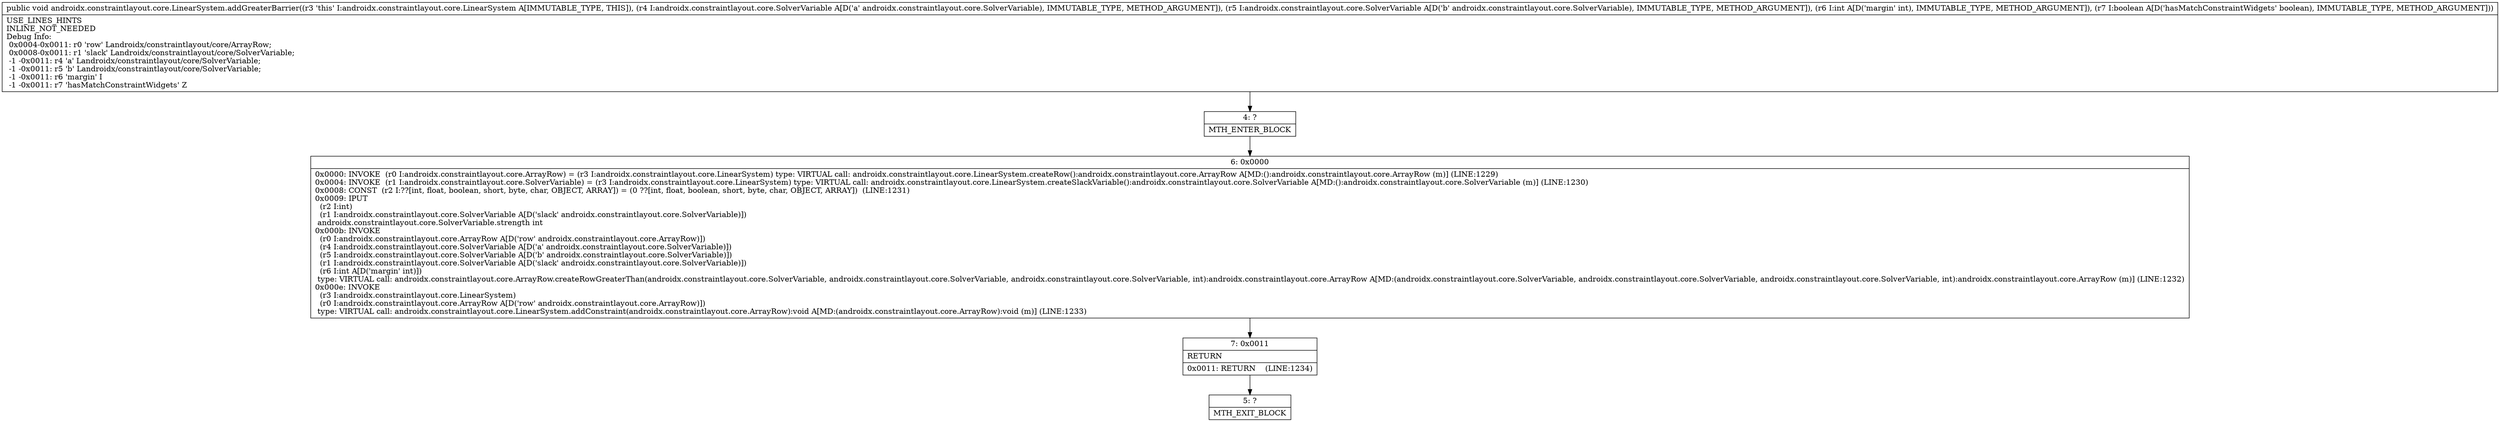 digraph "CFG forandroidx.constraintlayout.core.LinearSystem.addGreaterBarrier(Landroidx\/constraintlayout\/core\/SolverVariable;Landroidx\/constraintlayout\/core\/SolverVariable;IZ)V" {
Node_4 [shape=record,label="{4\:\ ?|MTH_ENTER_BLOCK\l}"];
Node_6 [shape=record,label="{6\:\ 0x0000|0x0000: INVOKE  (r0 I:androidx.constraintlayout.core.ArrayRow) = (r3 I:androidx.constraintlayout.core.LinearSystem) type: VIRTUAL call: androidx.constraintlayout.core.LinearSystem.createRow():androidx.constraintlayout.core.ArrayRow A[MD:():androidx.constraintlayout.core.ArrayRow (m)] (LINE:1229)\l0x0004: INVOKE  (r1 I:androidx.constraintlayout.core.SolverVariable) = (r3 I:androidx.constraintlayout.core.LinearSystem) type: VIRTUAL call: androidx.constraintlayout.core.LinearSystem.createSlackVariable():androidx.constraintlayout.core.SolverVariable A[MD:():androidx.constraintlayout.core.SolverVariable (m)] (LINE:1230)\l0x0008: CONST  (r2 I:??[int, float, boolean, short, byte, char, OBJECT, ARRAY]) = (0 ??[int, float, boolean, short, byte, char, OBJECT, ARRAY])  (LINE:1231)\l0x0009: IPUT  \l  (r2 I:int)\l  (r1 I:androidx.constraintlayout.core.SolverVariable A[D('slack' androidx.constraintlayout.core.SolverVariable)])\l androidx.constraintlayout.core.SolverVariable.strength int \l0x000b: INVOKE  \l  (r0 I:androidx.constraintlayout.core.ArrayRow A[D('row' androidx.constraintlayout.core.ArrayRow)])\l  (r4 I:androidx.constraintlayout.core.SolverVariable A[D('a' androidx.constraintlayout.core.SolverVariable)])\l  (r5 I:androidx.constraintlayout.core.SolverVariable A[D('b' androidx.constraintlayout.core.SolverVariable)])\l  (r1 I:androidx.constraintlayout.core.SolverVariable A[D('slack' androidx.constraintlayout.core.SolverVariable)])\l  (r6 I:int A[D('margin' int)])\l type: VIRTUAL call: androidx.constraintlayout.core.ArrayRow.createRowGreaterThan(androidx.constraintlayout.core.SolverVariable, androidx.constraintlayout.core.SolverVariable, androidx.constraintlayout.core.SolverVariable, int):androidx.constraintlayout.core.ArrayRow A[MD:(androidx.constraintlayout.core.SolverVariable, androidx.constraintlayout.core.SolverVariable, androidx.constraintlayout.core.SolverVariable, int):androidx.constraintlayout.core.ArrayRow (m)] (LINE:1232)\l0x000e: INVOKE  \l  (r3 I:androidx.constraintlayout.core.LinearSystem)\l  (r0 I:androidx.constraintlayout.core.ArrayRow A[D('row' androidx.constraintlayout.core.ArrayRow)])\l type: VIRTUAL call: androidx.constraintlayout.core.LinearSystem.addConstraint(androidx.constraintlayout.core.ArrayRow):void A[MD:(androidx.constraintlayout.core.ArrayRow):void (m)] (LINE:1233)\l}"];
Node_7 [shape=record,label="{7\:\ 0x0011|RETURN\l|0x0011: RETURN    (LINE:1234)\l}"];
Node_5 [shape=record,label="{5\:\ ?|MTH_EXIT_BLOCK\l}"];
MethodNode[shape=record,label="{public void androidx.constraintlayout.core.LinearSystem.addGreaterBarrier((r3 'this' I:androidx.constraintlayout.core.LinearSystem A[IMMUTABLE_TYPE, THIS]), (r4 I:androidx.constraintlayout.core.SolverVariable A[D('a' androidx.constraintlayout.core.SolverVariable), IMMUTABLE_TYPE, METHOD_ARGUMENT]), (r5 I:androidx.constraintlayout.core.SolverVariable A[D('b' androidx.constraintlayout.core.SolverVariable), IMMUTABLE_TYPE, METHOD_ARGUMENT]), (r6 I:int A[D('margin' int), IMMUTABLE_TYPE, METHOD_ARGUMENT]), (r7 I:boolean A[D('hasMatchConstraintWidgets' boolean), IMMUTABLE_TYPE, METHOD_ARGUMENT]))  | USE_LINES_HINTS\lINLINE_NOT_NEEDED\lDebug Info:\l  0x0004\-0x0011: r0 'row' Landroidx\/constraintlayout\/core\/ArrayRow;\l  0x0008\-0x0011: r1 'slack' Landroidx\/constraintlayout\/core\/SolverVariable;\l  \-1 \-0x0011: r4 'a' Landroidx\/constraintlayout\/core\/SolverVariable;\l  \-1 \-0x0011: r5 'b' Landroidx\/constraintlayout\/core\/SolverVariable;\l  \-1 \-0x0011: r6 'margin' I\l  \-1 \-0x0011: r7 'hasMatchConstraintWidgets' Z\l}"];
MethodNode -> Node_4;Node_4 -> Node_6;
Node_6 -> Node_7;
Node_7 -> Node_5;
}

